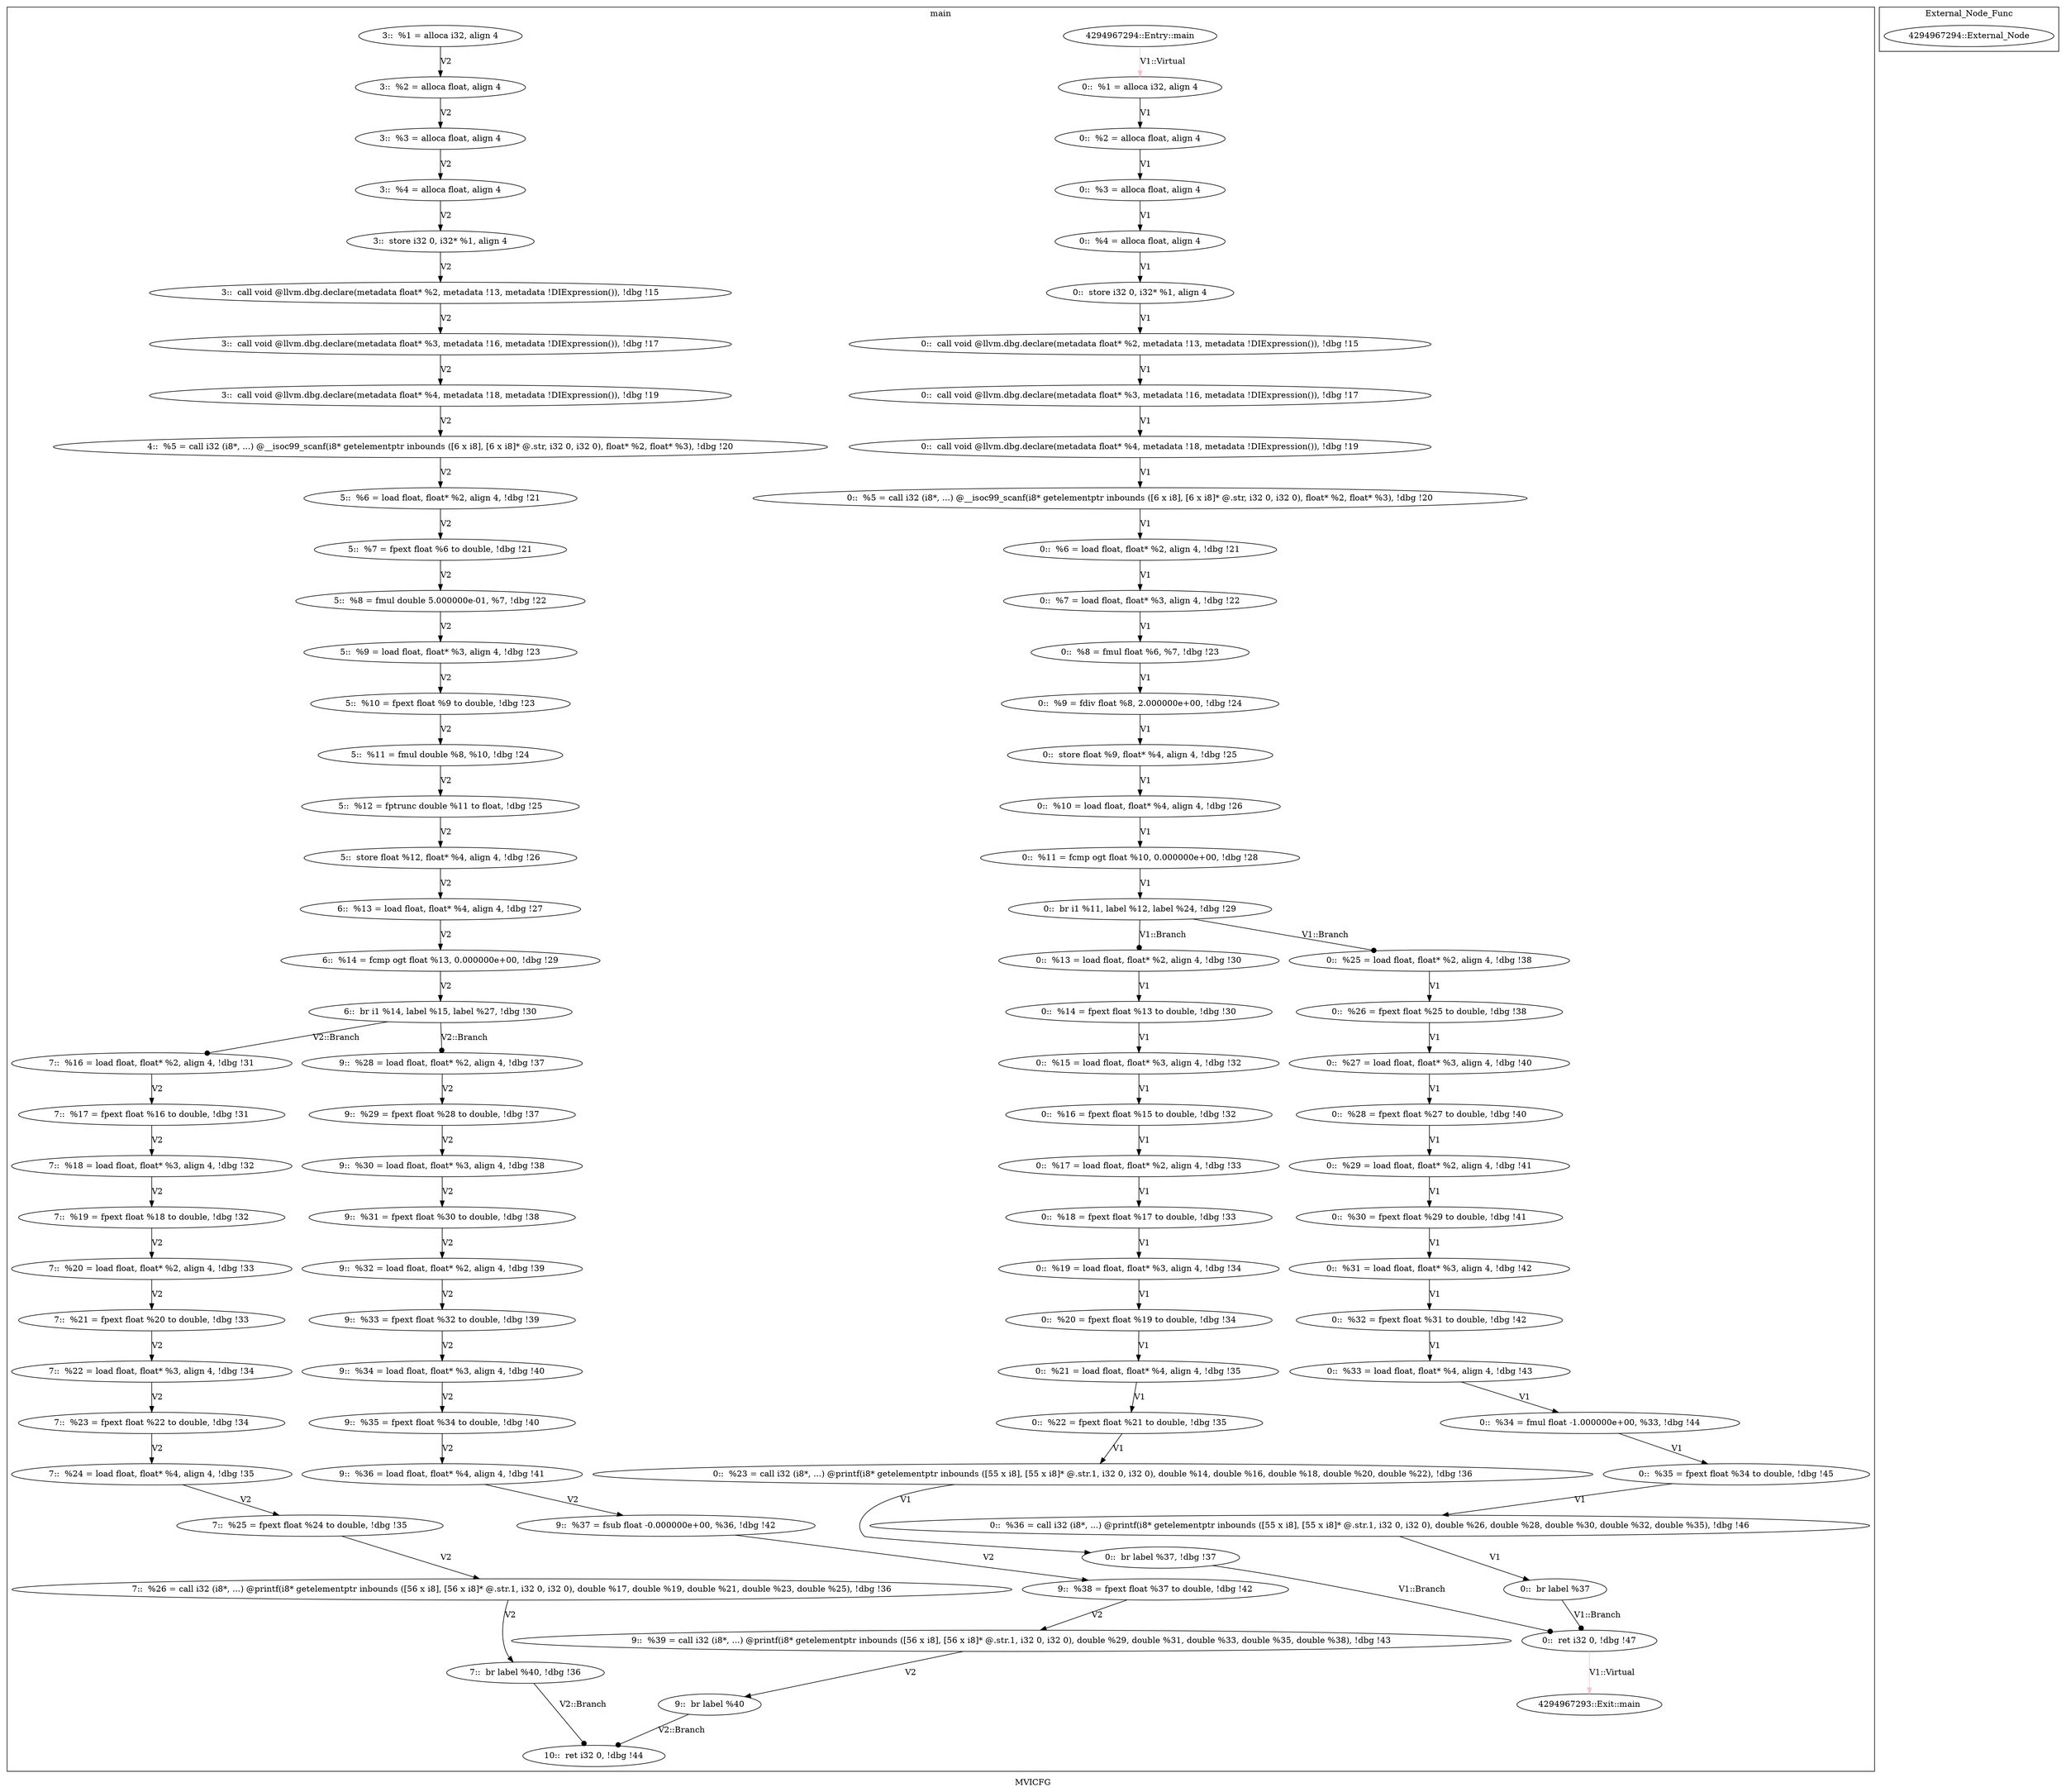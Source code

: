 digraph "MVICFG" {
	label="MVICFG";
/* Generating Nodes */
	subgraph cluster_1 {
		label="main";
		"45" [label="4294967294::Entry::main"];
		"2" [label="0::  %1 = alloca i32, align 4"];
		"3" [label="0::  %2 = alloca float, align 4"];
		"4" [label="0::  %3 = alloca float, align 4"];
		"5" [label="0::  %4 = alloca float, align 4"];
		"6" [label="0::  store i32 0, i32* %1, align 4"];
		"7" [label="0::  call void @llvm.dbg.declare(metadata float* %2, metadata !13, metadata !DIExpression()), !dbg !15"];
		"8" [label="0::  call void @llvm.dbg.declare(metadata float* %3, metadata !16, metadata !DIExpression()), !dbg !17"];
		"9" [label="0::  call void @llvm.dbg.declare(metadata float* %4, metadata !18, metadata !DIExpression()), !dbg !19"];
		"10" [label="0::  %5 = call i32 (i8*, ...) @__isoc99_scanf(i8* getelementptr inbounds ([6 x i8], [6 x i8]* @.str, i32 0, i32 0), float* %2, float* %3), !dbg !20"];
		"11" [label="0::  %6 = load float, float* %2, align 4, !dbg !21"];
		"12" [label="0::  %7 = load float, float* %3, align 4, !dbg !22"];
		"13" [label="0::  %8 = fmul float %6, %7, !dbg !23"];
		"14" [label="0::  %9 = fdiv float %8, 2.000000e+00, !dbg !24"];
		"15" [label="0::  store float %9, float* %4, align 4, !dbg !25"];
		"16" [label="0::  %10 = load float, float* %4, align 4, !dbg !26"];
		"17" [label="0::  %11 = fcmp ogt float %10, 0.000000e+00, !dbg !28"];
		"18" [label="0::  br i1 %11, label %12, label %24, !dbg !29"];
		"19" [label="0::  %13 = load float, float* %2, align 4, !dbg !30"];
		"20" [label="0::  %14 = fpext float %13 to double, !dbg !30"];
		"21" [label="0::  %15 = load float, float* %3, align 4, !dbg !32"];
		"22" [label="0::  %16 = fpext float %15 to double, !dbg !32"];
		"23" [label="0::  %17 = load float, float* %2, align 4, !dbg !33"];
		"24" [label="0::  %18 = fpext float %17 to double, !dbg !33"];
		"25" [label="0::  %19 = load float, float* %3, align 4, !dbg !34"];
		"26" [label="0::  %20 = fpext float %19 to double, !dbg !34"];
		"27" [label="0::  %21 = load float, float* %4, align 4, !dbg !35"];
		"28" [label="0::  %22 = fpext float %21 to double, !dbg !35"];
		"29" [label="0::  %23 = call i32 (i8*, ...) @printf(i8* getelementptr inbounds ([55 x i8], [55 x i8]* @.str.1, i32 0, i32 0), double %14, double %16, double %18, double %20, double %22), !dbg !36"];
		"30" [label="0::  br label %37, !dbg !37"];
		"31" [label="0::  %25 = load float, float* %2, align 4, !dbg !38"];
		"32" [label="0::  %26 = fpext float %25 to double, !dbg !38"];
		"33" [label="0::  %27 = load float, float* %3, align 4, !dbg !40"];
		"34" [label="0::  %28 = fpext float %27 to double, !dbg !40"];
		"35" [label="0::  %29 = load float, float* %2, align 4, !dbg !41"];
		"36" [label="0::  %30 = fpext float %29 to double, !dbg !41"];
		"37" [label="0::  %31 = load float, float* %3, align 4, !dbg !42"];
		"38" [label="0::  %32 = fpext float %31 to double, !dbg !42"];
		"39" [label="0::  %33 = load float, float* %4, align 4, !dbg !43"];
		"40" [label="0::  %34 = fmul float -1.000000e+00, %33, !dbg !44"];
		"41" [label="0::  %35 = fpext float %34 to double, !dbg !45"];
		"42" [label="0::  %36 = call i32 (i8*, ...) @printf(i8* getelementptr inbounds ([55 x i8], [55 x i8]* @.str.1, i32 0, i32 0), double %26, double %28, double %30, double %32, double %35), !dbg !46"];
		"43" [label="0::  br label %37"];
		"44" [label="0::  ret i32 0, !dbg !47"];
		"46" [label="4294967293::Exit::main"];
		"52" [label="3::  %1 = alloca i32, align 4"];
		"53" [label="3::  %2 = alloca float, align 4"];
		"54" [label="3::  %3 = alloca float, align 4"];
		"55" [label="3::  %4 = alloca float, align 4"];
		"56" [label="3::  store i32 0, i32* %1, align 4"];
		"57" [label="3::  call void @llvm.dbg.declare(metadata float* %2, metadata !13, metadata !DIExpression()), !dbg !15"];
		"58" [label="3::  call void @llvm.dbg.declare(metadata float* %3, metadata !16, metadata !DIExpression()), !dbg !17"];
		"59" [label="3::  call void @llvm.dbg.declare(metadata float* %4, metadata !18, metadata !DIExpression()), !dbg !19"];
		"60" [label="4::  %5 = call i32 (i8*, ...) @__isoc99_scanf(i8* getelementptr inbounds ([6 x i8], [6 x i8]* @.str, i32 0, i32 0), float* %2, float* %3), !dbg !20"];
		"61" [label="5::  %6 = load float, float* %2, align 4, !dbg !21"];
		"62" [label="5::  %7 = fpext float %6 to double, !dbg !21"];
		"63" [label="5::  %8 = fmul double 5.000000e-01, %7, !dbg !22"];
		"64" [label="5::  %9 = load float, float* %3, align 4, !dbg !23"];
		"65" [label="5::  %10 = fpext float %9 to double, !dbg !23"];
		"66" [label="5::  %11 = fmul double %8, %10, !dbg !24"];
		"67" [label="5::  %12 = fptrunc double %11 to float, !dbg !25"];
		"68" [label="5::  store float %12, float* %4, align 4, !dbg !26"];
		"69" [label="6::  %13 = load float, float* %4, align 4, !dbg !27"];
		"70" [label="6::  %14 = fcmp ogt float %13, 0.000000e+00, !dbg !29"];
		"71" [label="6::  br i1 %14, label %15, label %27, !dbg !30"];
		"72" [label="7::  %16 = load float, float* %2, align 4, !dbg !31"];
		"73" [label="7::  %17 = fpext float %16 to double, !dbg !31"];
		"74" [label="7::  %18 = load float, float* %3, align 4, !dbg !32"];
		"75" [label="7::  %19 = fpext float %18 to double, !dbg !32"];
		"76" [label="7::  %20 = load float, float* %2, align 4, !dbg !33"];
		"77" [label="7::  %21 = fpext float %20 to double, !dbg !33"];
		"78" [label="7::  %22 = load float, float* %3, align 4, !dbg !34"];
		"79" [label="7::  %23 = fpext float %22 to double, !dbg !34"];
		"80" [label="7::  %24 = load float, float* %4, align 4, !dbg !35"];
		"81" [label="7::  %25 = fpext float %24 to double, !dbg !35"];
		"82" [label="7::  %26 = call i32 (i8*, ...) @printf(i8* getelementptr inbounds ([56 x i8], [56 x i8]* @.str.1, i32 0, i32 0), double %17, double %19, double %21, double %23, double %25), !dbg !36"];
		"83" [label="7::  br label %40, !dbg !36"];
		"84" [label="9::  %28 = load float, float* %2, align 4, !dbg !37"];
		"85" [label="9::  %29 = fpext float %28 to double, !dbg !37"];
		"86" [label="9::  %30 = load float, float* %3, align 4, !dbg !38"];
		"87" [label="9::  %31 = fpext float %30 to double, !dbg !38"];
		"88" [label="9::  %32 = load float, float* %2, align 4, !dbg !39"];
		"89" [label="9::  %33 = fpext float %32 to double, !dbg !39"];
		"90" [label="9::  %34 = load float, float* %3, align 4, !dbg !40"];
		"91" [label="9::  %35 = fpext float %34 to double, !dbg !40"];
		"92" [label="9::  %36 = load float, float* %4, align 4, !dbg !41"];
		"93" [label="9::  %37 = fsub float -0.000000e+00, %36, !dbg !42"];
		"94" [label="9::  %38 = fpext float %37 to double, !dbg !42"];
		"95" [label="9::  %39 = call i32 (i8*, ...) @printf(i8* getelementptr inbounds ([56 x i8], [56 x i8]* @.str.1, i32 0, i32 0), double %29, double %31, double %33, double %35, double %38), !dbg !43"];
		"96" [label="9::  br label %40"];
		"97" [label="10::  ret i32 0, !dbg !44"];
	}
	subgraph cluster_50 {
		label="External_Node_Func";
		"51" [label="4294967294::External_Node"];
	}

/* Generating Edges */
		"2" -> "3" [arrowhead = normal, penwidth = 1.0, color = black, label="V1"];
		"3" -> "4" [arrowhead = normal, penwidth = 1.0, color = black, label="V1"];
		"4" -> "5" [arrowhead = normal, penwidth = 1.0, color = black, label="V1"];
		"5" -> "6" [arrowhead = normal, penwidth = 1.0, color = black, label="V1"];
		"6" -> "7" [arrowhead = normal, penwidth = 1.0, color = black, label="V1"];
		"7" -> "8" [arrowhead = normal, penwidth = 1.0, color = black, label="V1"];
		"8" -> "9" [arrowhead = normal, penwidth = 1.0, color = black, label="V1"];
		"11" -> "12" [arrowhead = normal, penwidth = 1.0, color = black, label="V1"];
		"12" -> "13" [arrowhead = normal, penwidth = 1.0, color = black, label="V1"];
		"13" -> "14" [arrowhead = normal, penwidth = 1.0, color = black, label="V1"];
		"14" -> "15" [arrowhead = normal, penwidth = 1.0, color = black, label="V1"];
		"16" -> "17" [arrowhead = normal, penwidth = 1.0, color = black, label="V1"];
		"17" -> "18" [arrowhead = normal, penwidth = 1.0, color = black, label="V1"];
		"19" -> "20" [arrowhead = normal, penwidth = 1.0, color = black, label="V1"];
		"20" -> "21" [arrowhead = normal, penwidth = 1.0, color = black, label="V1"];
		"21" -> "22" [arrowhead = normal, penwidth = 1.0, color = black, label="V1"];
		"22" -> "23" [arrowhead = normal, penwidth = 1.0, color = black, label="V1"];
		"23" -> "24" [arrowhead = normal, penwidth = 1.0, color = black, label="V1"];
		"24" -> "25" [arrowhead = normal, penwidth = 1.0, color = black, label="V1"];
		"25" -> "26" [arrowhead = normal, penwidth = 1.0, color = black, label="V1"];
		"26" -> "27" [arrowhead = normal, penwidth = 1.0, color = black, label="V1"];
		"27" -> "28" [arrowhead = normal, penwidth = 1.0, color = black, label="V1"];
		"28" -> "29" [arrowhead = normal, penwidth = 1.0, color = black, label="V1"];
		"31" -> "32" [arrowhead = normal, penwidth = 1.0, color = black, label="V1"];
		"32" -> "33" [arrowhead = normal, penwidth = 1.0, color = black, label="V1"];
		"33" -> "34" [arrowhead = normal, penwidth = 1.0, color = black, label="V1"];
		"34" -> "35" [arrowhead = normal, penwidth = 1.0, color = black, label="V1"];
		"35" -> "36" [arrowhead = normal, penwidth = 1.0, color = black, label="V1"];
		"36" -> "37" [arrowhead = normal, penwidth = 1.0, color = black, label="V1"];
		"37" -> "38" [arrowhead = normal, penwidth = 1.0, color = black, label="V1"];
		"38" -> "39" [arrowhead = normal, penwidth = 1.0, color = black, label="V1"];
		"39" -> "40" [arrowhead = normal, penwidth = 1.0, color = black, label="V1"];
		"40" -> "41" [arrowhead = normal, penwidth = 1.0, color = black, label="V1"];
		"41" -> "42" [arrowhead = normal, penwidth = 1.0, color = black, label="V1"];
		"42" -> "43" [arrowhead = normal, penwidth = 1.0, color = black, label="V1"];
		"45" -> "2" [arrowhead = normal, penwidth = 1.0, color = pink, label="V1::Virtual"];
		"44" -> "46" [arrowhead = normal, penwidth = 1.0, color = pink, label="V1::Virtual"];
		"9" -> "10" [arrowhead = normal, penwidth = 1.0, color = black, label="V1"];
		"10" -> "11" [arrowhead = normal, penwidth = 1.0, color = black, label="V1"];
		"15" -> "16" [arrowhead = normal, penwidth = 1.0, color = black, label="V1"];
		"18" -> "19" [arrowhead = dot, penwidth = 1.0, color = black, label="V1::Branch"];
		"18" -> "31" [arrowhead = dot, penwidth = 1.0, color = black, label="V1::Branch"];
		"29" -> "30" [arrowhead = normal, penwidth = 1.0, color = black, label="V1"];
		"30" -> "44" [arrowhead = dot, penwidth = 1.0, color = black, label="V1::Branch"];
		"43" -> "44" [arrowhead = dot, penwidth = 1.0, color = black, label="V1::Branch"];
		"52" -> "53" [arrowhead = normal, penwidth = 1.0, color = black, label="V2"];
		"53" -> "54" [arrowhead = normal, penwidth = 1.0, color = black, label="V2"];
		"54" -> "55" [arrowhead = normal, penwidth = 1.0, color = black, label="V2"];
		"55" -> "56" [arrowhead = normal, penwidth = 1.0, color = black, label="V2"];
		"56" -> "57" [arrowhead = normal, penwidth = 1.0, color = black, label="V2"];
		"57" -> "58" [arrowhead = normal, penwidth = 1.0, color = black, label="V2"];
		"58" -> "59" [arrowhead = normal, penwidth = 1.0, color = black, label="V2"];
		"59" -> "60" [arrowhead = normal, penwidth = 1.0, color = black, label="V2"];
		"60" -> "61" [arrowhead = normal, penwidth = 1.0, color = black, label="V2"];
		"61" -> "62" [arrowhead = normal, penwidth = 1.0, color = black, label="V2"];
		"62" -> "63" [arrowhead = normal, penwidth = 1.0, color = black, label="V2"];
		"63" -> "64" [arrowhead = normal, penwidth = 1.0, color = black, label="V2"];
		"64" -> "65" [arrowhead = normal, penwidth = 1.0, color = black, label="V2"];
		"65" -> "66" [arrowhead = normal, penwidth = 1.0, color = black, label="V2"];
		"66" -> "67" [arrowhead = normal, penwidth = 1.0, color = black, label="V2"];
		"67" -> "68" [arrowhead = normal, penwidth = 1.0, color = black, label="V2"];
		"68" -> "69" [arrowhead = normal, penwidth = 1.0, color = black, label="V2"];
		"69" -> "70" [arrowhead = normal, penwidth = 1.0, color = black, label="V2"];
		"70" -> "71" [arrowhead = normal, penwidth = 1.0, color = black, label="V2"];
		"71" -> "72" [arrowhead = dot, penwidth = 1.0, color = black, label="V2::Branch"];
		"71" -> "84" [arrowhead = dot, penwidth = 1.0, color = black, label="V2::Branch"];
		"72" -> "73" [arrowhead = normal, penwidth = 1.0, color = black, label="V2"];
		"73" -> "74" [arrowhead = normal, penwidth = 1.0, color = black, label="V2"];
		"74" -> "75" [arrowhead = normal, penwidth = 1.0, color = black, label="V2"];
		"75" -> "76" [arrowhead = normal, penwidth = 1.0, color = black, label="V2"];
		"76" -> "77" [arrowhead = normal, penwidth = 1.0, color = black, label="V2"];
		"77" -> "78" [arrowhead = normal, penwidth = 1.0, color = black, label="V2"];
		"78" -> "79" [arrowhead = normal, penwidth = 1.0, color = black, label="V2"];
		"79" -> "80" [arrowhead = normal, penwidth = 1.0, color = black, label="V2"];
		"80" -> "81" [arrowhead = normal, penwidth = 1.0, color = black, label="V2"];
		"81" -> "82" [arrowhead = normal, penwidth = 1.0, color = black, label="V2"];
		"82" -> "83" [arrowhead = normal, penwidth = 1.0, color = black, label="V2"];
		"83" -> "97" [arrowhead = dot, penwidth = 1.0, color = black, label="V2::Branch"];
		"84" -> "85" [arrowhead = normal, penwidth = 1.0, color = black, label="V2"];
		"85" -> "86" [arrowhead = normal, penwidth = 1.0, color = black, label="V2"];
		"86" -> "87" [arrowhead = normal, penwidth = 1.0, color = black, label="V2"];
		"87" -> "88" [arrowhead = normal, penwidth = 1.0, color = black, label="V2"];
		"88" -> "89" [arrowhead = normal, penwidth = 1.0, color = black, label="V2"];
		"89" -> "90" [arrowhead = normal, penwidth = 1.0, color = black, label="V2"];
		"90" -> "91" [arrowhead = normal, penwidth = 1.0, color = black, label="V2"];
		"91" -> "92" [arrowhead = normal, penwidth = 1.0, color = black, label="V2"];
		"92" -> "93" [arrowhead = normal, penwidth = 1.0, color = black, label="V2"];
		"93" -> "94" [arrowhead = normal, penwidth = 1.0, color = black, label="V2"];
		"94" -> "95" [arrowhead = normal, penwidth = 1.0, color = black, label="V2"];
		"95" -> "96" [arrowhead = normal, penwidth = 1.0, color = black, label="V2"];
		"96" -> "97" [arrowhead = dot, penwidth = 1.0, color = black, label="V2::Branch"];
}
